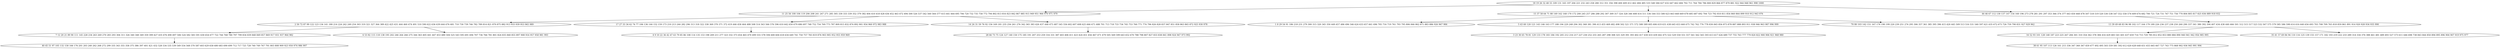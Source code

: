 digraph true_tree {
	"0" -> "1"
	"0" -> "2"
	"1" -> "3"
	"2" -> "4"
	"3" -> "5"
	"1" -> "6"
	"2" -> "7"
	"0" -> "8"
	"7" -> "9"
	"8" -> "10"
	"1" -> "11"
	"10" -> "12"
	"3" -> "13"
	"11" -> "14"
	"10" -> "15"
	"6" -> "16"
	"5" -> "17"
	"12" -> "18"
	"2" -> "19"
	"0" [label="18 19 26 32 48 55 109 131 165 197 204 221 232 243 258 280 312 351 356 398 400 409 412 462 484 485 533 548 584 627 632 647 662 684 702 711 764 784 786 800 829 866 877 879 881 922 944 948 961 998 1000"];
	"1" [label="11 25 56 100 104 119 206 208 241 247 271 285 305 330 333 339 352 379 382 404 410 418 428 436 452 463 472 494 500 526 537 542 560 564 577 615 641 664 695 706 720 732 735 758 772 794 802 813 816 823 842 867 885 915 949 951 966 970 971 979"];
	"2" [label="15 37 58 64 71 88 149 162 168 170 172 200 245 257 286 288 292 307 309 317 324 328 346 408 414 511 536 544 553 580 623 663 668 669 678 685 687 692 704 723 792 810 811 854 860 864 899 910 912 943 976"];
	"3" [label="2 50 72 87 99 122 123 134 141 180 214 224 242 249 254 303 319 321 327 364 389 422 425 431 444 460 474 491 510 590 622 636 639 644 676 681 710 730 739 746 782 789 814 821 870 875 882 913 933 939 953 965 989"];
	"4" [label="1 8 29 54 91 186 218 231 279 300 315 320 345 350 449 457 486 496 546 624 633 657 661 696 705 716 719 761 793 795 806 846 862 871 883 886 926 967 984"];
	"5" [label="7 12 20 21 89 90 111 145 228 234 263 269 270 283 293 304 311 326 340 348 349 359 399 427 435 476 490 497 506 524 582 583 591 630 654 677 722 744 768 780 797 799 834 839 848 849 857 869 917 931 937 964 982"];
	"6" [label="17 27 33 34 62 74 77 106 136 144 152 159 173 210 213 244 282 296 313 318 322 338 369 370 371 372 419 446 458 464 488 508 514 563 566 576 596 610 642 650 679 686 697 748 752 754 769 773 787 809 815 832 874 892 901 954 960 972 983 988"];
	"7" [label="5 43 60 120 121 143 146 163 177 188 194 229 248 294 302 368 381 390 413 455 469 482 498 502 521 571 572 588 589 605 606 619 631 638 645 653 660 675 742 762 776 778 830 845 856 873 878 887 888 893 911 938 946 963 987 996 999"];
	"8" [label="44 46 67 112 130 137 147 154 160 196 273 278 281 291 297 353 366 374 377 443 450 468 478 507 518 519 520 530 538 547 552 558 574 609 674 682 700 721 724 731 747 751 756 770 804 805 817 825 836 889 918 932"];
	"9" [label="3 23 30 65 78 81 129 133 178 183 184 192 205 212 216 217 227 230 252 255 265 287 298 308 325 329 391 393 402 417 430 433 439 442 475 522 529 550 551 557 561 562 565 593 613 617 626 689 737 755 763 777 779 820 822 900 906 921 968 980"];
	"10" [label="13 39 49 68 83 96 98 102 117 164 179 189 226 236 237 238 250 260 290 337 341 380 392 394 407 434 438 440 466 501 512 515 517 523 532 567 575 579 585 586 598 614 616 640 656 693 703 708 709 765 818 859 861 891 914 920 928 934 935 990"];
	"11" [label="14 24 31 59 76 92 156 169 181 235 256 261 276 342 365 383 426 437 448 473 487 545 556 602 607 608 625 666 671 688 701 713 718 733 734 745 753 760 771 774 796 826 828 837 847 851 858 863 865 872 925 930 978"];
	"12" [label="16 52 93 101 128 148 187 223 225 267 284 301 310 354 362 378 384 416 429 483 541 601 637 659 714 715 729 785 812 852 853 880 884 890 940 941 942 956 985 995"];
	"13" [label="6 53 82 115 118 138 195 202 246 264 266 275 344 363 405 441 447 453 480 504 525 543 595 691 694 707 736 766 781 801 824 835 840 855 897 908 916 957 958 981 993"];
	"14" [label="28 66 73 75 124 127 140 150 175 185 191 207 253 259 316 331 387 403 406 411 423 424 451 456 467 471 479 505 569 599 643 652 670 788 798 807 827 833 838 841 898 924 947 973 992"];
	"15" [label="35 41 57 69 84 94 110 116 125 139 155 157 171 182 193 219 222 233 289 314 334 376 388 461 481 489 493 527 573 611 646 698 738 843 844 850 894 895 896 904 907 919 975 977"];
	"16" [label="4 9 10 22 36 42 47 63 79 85 86 108 114 135 153 198 209 211 277 323 332 373 454 465 470 499 555 578 594 600 604 618 634 649 741 750 757 783 819 876 903 905 952 955 959 969"];
	"17" [label="40 45 51 97 105 132 158 166 176 201 203 240 262 268 272 299 335 343 355 358 375 386 397 401 421 432 528 534 535 539 549 554 568 570 587 603 629 658 680 683 690 699 712 717 725 728 740 749 767 791 803 808 909 923 950 974 986 997"];
	"18" [label="38 61 95 107 113 126 161 215 336 347 360 367 459 477 492 495 503 559 581 592 612 620 628 648 651 655 665 667 727 743 775 868 902 936 945 991 994"];
	"19" [label="70 80 103 142 151 167 174 190 199 220 239 251 274 295 306 357 361 385 395 396 415 420 445 509 513 516 531 540 597 621 635 672 673 726 759 790 831 927 929 962"];
}
